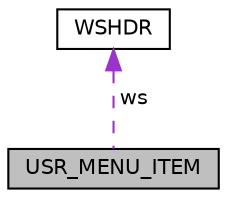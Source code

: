 digraph "USR_MENU_ITEM"
{
 // LATEX_PDF_SIZE
  edge [fontname="Helvetica",fontsize="10",labelfontname="Helvetica",labelfontsize="10"];
  node [fontname="Helvetica",fontsize="10",shape=record];
  Node1 [label="USR_MENU_ITEM",height=0.2,width=0.4,color="black", fillcolor="grey75", style="filled", fontcolor="black",tooltip="Custom options menu item for InputDialog."];
  Node2 -> Node1 [dir="back",color="darkorchid3",fontsize="10",style="dashed",label=" ws" ,fontname="Helvetica"];
  Node2 [label="WSHDR",height=0.2,width=0.4,color="black", fillcolor="white", style="filled",URL="$group___w_s_h_d_r.html#struct_w_s_h_d_r",tooltip="Wide-string header."];
}
